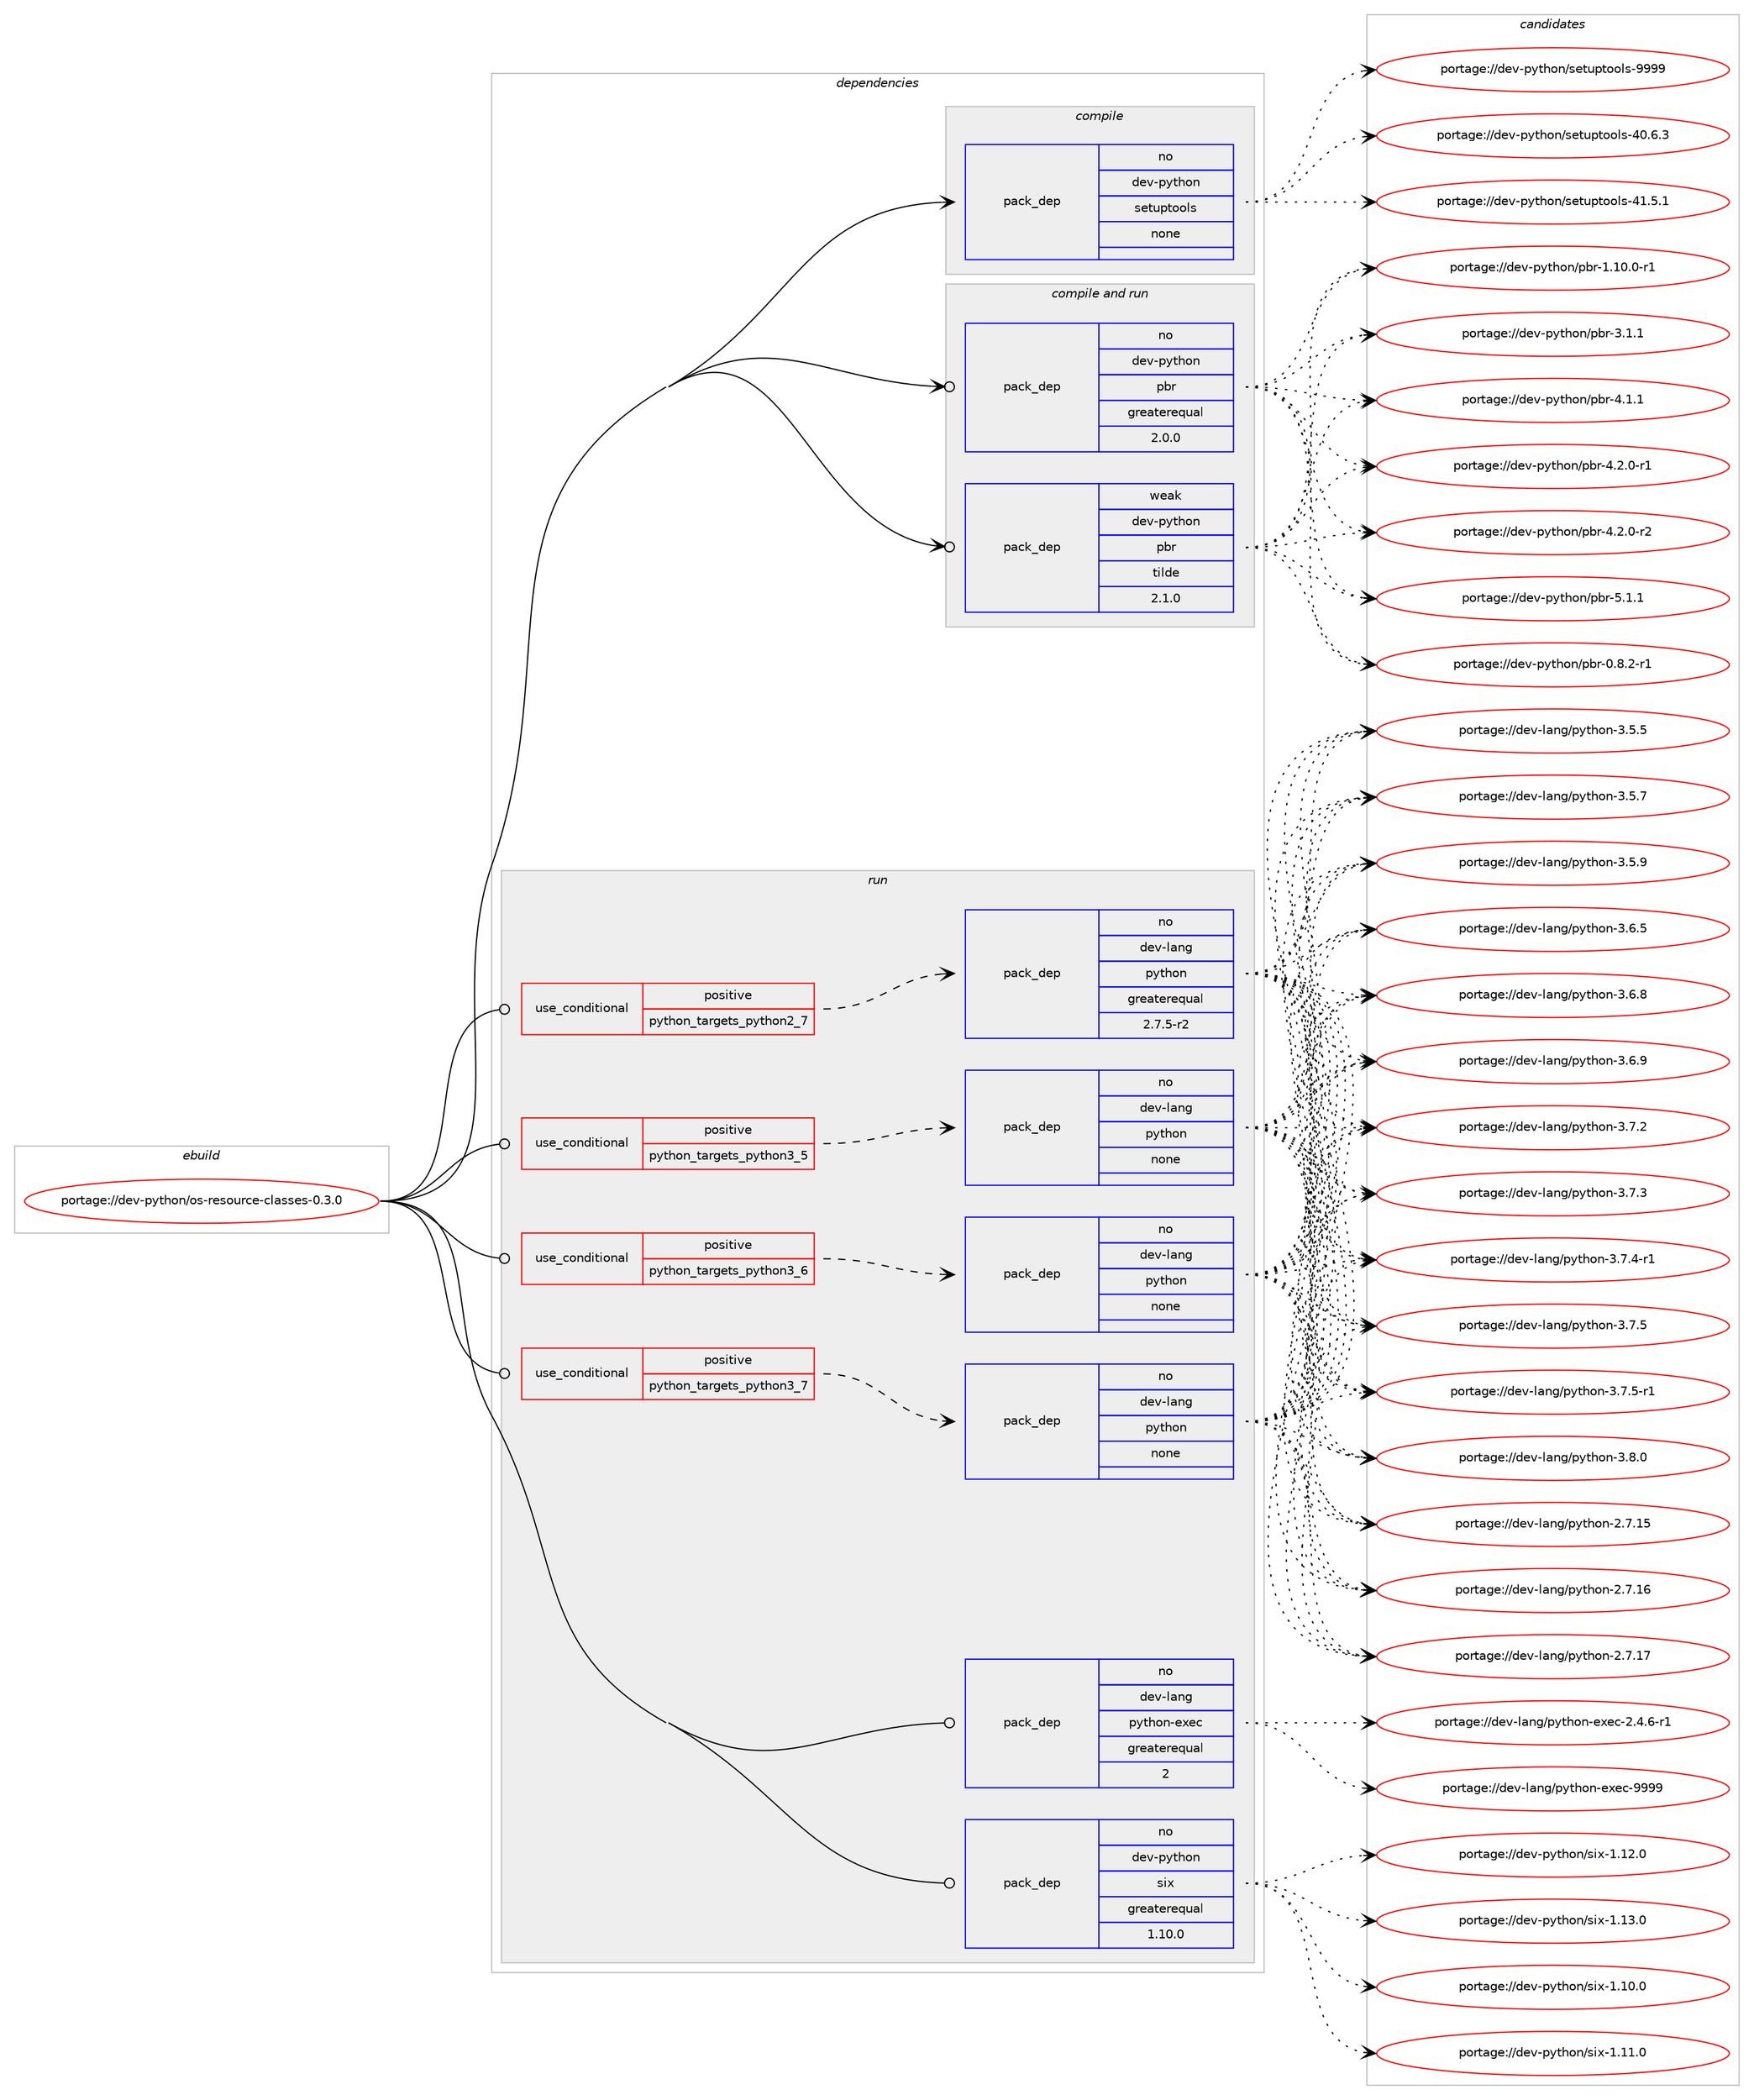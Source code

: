 digraph prolog {

# *************
# Graph options
# *************

newrank=true;
concentrate=true;
compound=true;
graph [rankdir=LR,fontname=Helvetica,fontsize=10,ranksep=1.5];#, ranksep=2.5, nodesep=0.2];
edge  [arrowhead=vee];
node  [fontname=Helvetica,fontsize=10];

# **********
# The ebuild
# **********

subgraph cluster_leftcol {
color=gray;
rank=same;
label=<<i>ebuild</i>>;
id [label="portage://dev-python/os-resource-classes-0.3.0", color=red, width=4, href="../dev-python/os-resource-classes-0.3.0.svg"];
}

# ****************
# The dependencies
# ****************

subgraph cluster_midcol {
color=gray;
label=<<i>dependencies</i>>;
subgraph cluster_compile {
fillcolor="#eeeeee";
style=filled;
label=<<i>compile</i>>;
subgraph pack116886 {
dependency153123 [label=<<TABLE BORDER="0" CELLBORDER="1" CELLSPACING="0" CELLPADDING="4" WIDTH="220"><TR><TD ROWSPAN="6" CELLPADDING="30">pack_dep</TD></TR><TR><TD WIDTH="110">no</TD></TR><TR><TD>dev-python</TD></TR><TR><TD>setuptools</TD></TR><TR><TD>none</TD></TR><TR><TD></TD></TR></TABLE>>, shape=none, color=blue];
}
id:e -> dependency153123:w [weight=20,style="solid",arrowhead="vee"];
}
subgraph cluster_compileandrun {
fillcolor="#eeeeee";
style=filled;
label=<<i>compile and run</i>>;
subgraph pack116887 {
dependency153124 [label=<<TABLE BORDER="0" CELLBORDER="1" CELLSPACING="0" CELLPADDING="4" WIDTH="220"><TR><TD ROWSPAN="6" CELLPADDING="30">pack_dep</TD></TR><TR><TD WIDTH="110">no</TD></TR><TR><TD>dev-python</TD></TR><TR><TD>pbr</TD></TR><TR><TD>greaterequal</TD></TR><TR><TD>2.0.0</TD></TR></TABLE>>, shape=none, color=blue];
}
id:e -> dependency153124:w [weight=20,style="solid",arrowhead="odotvee"];
subgraph pack116888 {
dependency153125 [label=<<TABLE BORDER="0" CELLBORDER="1" CELLSPACING="0" CELLPADDING="4" WIDTH="220"><TR><TD ROWSPAN="6" CELLPADDING="30">pack_dep</TD></TR><TR><TD WIDTH="110">weak</TD></TR><TR><TD>dev-python</TD></TR><TR><TD>pbr</TD></TR><TR><TD>tilde</TD></TR><TR><TD>2.1.0</TD></TR></TABLE>>, shape=none, color=blue];
}
id:e -> dependency153125:w [weight=20,style="solid",arrowhead="odotvee"];
}
subgraph cluster_run {
fillcolor="#eeeeee";
style=filled;
label=<<i>run</i>>;
subgraph cond32908 {
dependency153126 [label=<<TABLE BORDER="0" CELLBORDER="1" CELLSPACING="0" CELLPADDING="4"><TR><TD ROWSPAN="3" CELLPADDING="10">use_conditional</TD></TR><TR><TD>positive</TD></TR><TR><TD>python_targets_python2_7</TD></TR></TABLE>>, shape=none, color=red];
subgraph pack116889 {
dependency153127 [label=<<TABLE BORDER="0" CELLBORDER="1" CELLSPACING="0" CELLPADDING="4" WIDTH="220"><TR><TD ROWSPAN="6" CELLPADDING="30">pack_dep</TD></TR><TR><TD WIDTH="110">no</TD></TR><TR><TD>dev-lang</TD></TR><TR><TD>python</TD></TR><TR><TD>greaterequal</TD></TR><TR><TD>2.7.5-r2</TD></TR></TABLE>>, shape=none, color=blue];
}
dependency153126:e -> dependency153127:w [weight=20,style="dashed",arrowhead="vee"];
}
id:e -> dependency153126:w [weight=20,style="solid",arrowhead="odot"];
subgraph cond32909 {
dependency153128 [label=<<TABLE BORDER="0" CELLBORDER="1" CELLSPACING="0" CELLPADDING="4"><TR><TD ROWSPAN="3" CELLPADDING="10">use_conditional</TD></TR><TR><TD>positive</TD></TR><TR><TD>python_targets_python3_5</TD></TR></TABLE>>, shape=none, color=red];
subgraph pack116890 {
dependency153129 [label=<<TABLE BORDER="0" CELLBORDER="1" CELLSPACING="0" CELLPADDING="4" WIDTH="220"><TR><TD ROWSPAN="6" CELLPADDING="30">pack_dep</TD></TR><TR><TD WIDTH="110">no</TD></TR><TR><TD>dev-lang</TD></TR><TR><TD>python</TD></TR><TR><TD>none</TD></TR><TR><TD></TD></TR></TABLE>>, shape=none, color=blue];
}
dependency153128:e -> dependency153129:w [weight=20,style="dashed",arrowhead="vee"];
}
id:e -> dependency153128:w [weight=20,style="solid",arrowhead="odot"];
subgraph cond32910 {
dependency153130 [label=<<TABLE BORDER="0" CELLBORDER="1" CELLSPACING="0" CELLPADDING="4"><TR><TD ROWSPAN="3" CELLPADDING="10">use_conditional</TD></TR><TR><TD>positive</TD></TR><TR><TD>python_targets_python3_6</TD></TR></TABLE>>, shape=none, color=red];
subgraph pack116891 {
dependency153131 [label=<<TABLE BORDER="0" CELLBORDER="1" CELLSPACING="0" CELLPADDING="4" WIDTH="220"><TR><TD ROWSPAN="6" CELLPADDING="30">pack_dep</TD></TR><TR><TD WIDTH="110">no</TD></TR><TR><TD>dev-lang</TD></TR><TR><TD>python</TD></TR><TR><TD>none</TD></TR><TR><TD></TD></TR></TABLE>>, shape=none, color=blue];
}
dependency153130:e -> dependency153131:w [weight=20,style="dashed",arrowhead="vee"];
}
id:e -> dependency153130:w [weight=20,style="solid",arrowhead="odot"];
subgraph cond32911 {
dependency153132 [label=<<TABLE BORDER="0" CELLBORDER="1" CELLSPACING="0" CELLPADDING="4"><TR><TD ROWSPAN="3" CELLPADDING="10">use_conditional</TD></TR><TR><TD>positive</TD></TR><TR><TD>python_targets_python3_7</TD></TR></TABLE>>, shape=none, color=red];
subgraph pack116892 {
dependency153133 [label=<<TABLE BORDER="0" CELLBORDER="1" CELLSPACING="0" CELLPADDING="4" WIDTH="220"><TR><TD ROWSPAN="6" CELLPADDING="30">pack_dep</TD></TR><TR><TD WIDTH="110">no</TD></TR><TR><TD>dev-lang</TD></TR><TR><TD>python</TD></TR><TR><TD>none</TD></TR><TR><TD></TD></TR></TABLE>>, shape=none, color=blue];
}
dependency153132:e -> dependency153133:w [weight=20,style="dashed",arrowhead="vee"];
}
id:e -> dependency153132:w [weight=20,style="solid",arrowhead="odot"];
subgraph pack116893 {
dependency153134 [label=<<TABLE BORDER="0" CELLBORDER="1" CELLSPACING="0" CELLPADDING="4" WIDTH="220"><TR><TD ROWSPAN="6" CELLPADDING="30">pack_dep</TD></TR><TR><TD WIDTH="110">no</TD></TR><TR><TD>dev-lang</TD></TR><TR><TD>python-exec</TD></TR><TR><TD>greaterequal</TD></TR><TR><TD>2</TD></TR></TABLE>>, shape=none, color=blue];
}
id:e -> dependency153134:w [weight=20,style="solid",arrowhead="odot"];
subgraph pack116894 {
dependency153135 [label=<<TABLE BORDER="0" CELLBORDER="1" CELLSPACING="0" CELLPADDING="4" WIDTH="220"><TR><TD ROWSPAN="6" CELLPADDING="30">pack_dep</TD></TR><TR><TD WIDTH="110">no</TD></TR><TR><TD>dev-python</TD></TR><TR><TD>six</TD></TR><TR><TD>greaterequal</TD></TR><TR><TD>1.10.0</TD></TR></TABLE>>, shape=none, color=blue];
}
id:e -> dependency153135:w [weight=20,style="solid",arrowhead="odot"];
}
}

# **************
# The candidates
# **************

subgraph cluster_choices {
rank=same;
color=gray;
label=<<i>candidates</i>>;

subgraph choice116886 {
color=black;
nodesep=1;
choiceportage100101118451121211161041111104711510111611711211611111110811545524846544651 [label="portage://dev-python/setuptools-40.6.3", color=red, width=4,href="../dev-python/setuptools-40.6.3.svg"];
choiceportage100101118451121211161041111104711510111611711211611111110811545524946534649 [label="portage://dev-python/setuptools-41.5.1", color=red, width=4,href="../dev-python/setuptools-41.5.1.svg"];
choiceportage10010111845112121116104111110471151011161171121161111111081154557575757 [label="portage://dev-python/setuptools-9999", color=red, width=4,href="../dev-python/setuptools-9999.svg"];
dependency153123:e -> choiceportage100101118451121211161041111104711510111611711211611111110811545524846544651:w [style=dotted,weight="100"];
dependency153123:e -> choiceportage100101118451121211161041111104711510111611711211611111110811545524946534649:w [style=dotted,weight="100"];
dependency153123:e -> choiceportage10010111845112121116104111110471151011161171121161111111081154557575757:w [style=dotted,weight="100"];
}
subgraph choice116887 {
color=black;
nodesep=1;
choiceportage1001011184511212111610411111047112981144548465646504511449 [label="portage://dev-python/pbr-0.8.2-r1", color=red, width=4,href="../dev-python/pbr-0.8.2-r1.svg"];
choiceportage100101118451121211161041111104711298114454946494846484511449 [label="portage://dev-python/pbr-1.10.0-r1", color=red, width=4,href="../dev-python/pbr-1.10.0-r1.svg"];
choiceportage100101118451121211161041111104711298114455146494649 [label="portage://dev-python/pbr-3.1.1", color=red, width=4,href="../dev-python/pbr-3.1.1.svg"];
choiceportage100101118451121211161041111104711298114455246494649 [label="portage://dev-python/pbr-4.1.1", color=red, width=4,href="../dev-python/pbr-4.1.1.svg"];
choiceportage1001011184511212111610411111047112981144552465046484511449 [label="portage://dev-python/pbr-4.2.0-r1", color=red, width=4,href="../dev-python/pbr-4.2.0-r1.svg"];
choiceportage1001011184511212111610411111047112981144552465046484511450 [label="portage://dev-python/pbr-4.2.0-r2", color=red, width=4,href="../dev-python/pbr-4.2.0-r2.svg"];
choiceportage100101118451121211161041111104711298114455346494649 [label="portage://dev-python/pbr-5.1.1", color=red, width=4,href="../dev-python/pbr-5.1.1.svg"];
dependency153124:e -> choiceportage1001011184511212111610411111047112981144548465646504511449:w [style=dotted,weight="100"];
dependency153124:e -> choiceportage100101118451121211161041111104711298114454946494846484511449:w [style=dotted,weight="100"];
dependency153124:e -> choiceportage100101118451121211161041111104711298114455146494649:w [style=dotted,weight="100"];
dependency153124:e -> choiceportage100101118451121211161041111104711298114455246494649:w [style=dotted,weight="100"];
dependency153124:e -> choiceportage1001011184511212111610411111047112981144552465046484511449:w [style=dotted,weight="100"];
dependency153124:e -> choiceportage1001011184511212111610411111047112981144552465046484511450:w [style=dotted,weight="100"];
dependency153124:e -> choiceportage100101118451121211161041111104711298114455346494649:w [style=dotted,weight="100"];
}
subgraph choice116888 {
color=black;
nodesep=1;
choiceportage1001011184511212111610411111047112981144548465646504511449 [label="portage://dev-python/pbr-0.8.2-r1", color=red, width=4,href="../dev-python/pbr-0.8.2-r1.svg"];
choiceportage100101118451121211161041111104711298114454946494846484511449 [label="portage://dev-python/pbr-1.10.0-r1", color=red, width=4,href="../dev-python/pbr-1.10.0-r1.svg"];
choiceportage100101118451121211161041111104711298114455146494649 [label="portage://dev-python/pbr-3.1.1", color=red, width=4,href="../dev-python/pbr-3.1.1.svg"];
choiceportage100101118451121211161041111104711298114455246494649 [label="portage://dev-python/pbr-4.1.1", color=red, width=4,href="../dev-python/pbr-4.1.1.svg"];
choiceportage1001011184511212111610411111047112981144552465046484511449 [label="portage://dev-python/pbr-4.2.0-r1", color=red, width=4,href="../dev-python/pbr-4.2.0-r1.svg"];
choiceportage1001011184511212111610411111047112981144552465046484511450 [label="portage://dev-python/pbr-4.2.0-r2", color=red, width=4,href="../dev-python/pbr-4.2.0-r2.svg"];
choiceportage100101118451121211161041111104711298114455346494649 [label="portage://dev-python/pbr-5.1.1", color=red, width=4,href="../dev-python/pbr-5.1.1.svg"];
dependency153125:e -> choiceportage1001011184511212111610411111047112981144548465646504511449:w [style=dotted,weight="100"];
dependency153125:e -> choiceportage100101118451121211161041111104711298114454946494846484511449:w [style=dotted,weight="100"];
dependency153125:e -> choiceportage100101118451121211161041111104711298114455146494649:w [style=dotted,weight="100"];
dependency153125:e -> choiceportage100101118451121211161041111104711298114455246494649:w [style=dotted,weight="100"];
dependency153125:e -> choiceportage1001011184511212111610411111047112981144552465046484511449:w [style=dotted,weight="100"];
dependency153125:e -> choiceportage1001011184511212111610411111047112981144552465046484511450:w [style=dotted,weight="100"];
dependency153125:e -> choiceportage100101118451121211161041111104711298114455346494649:w [style=dotted,weight="100"];
}
subgraph choice116889 {
color=black;
nodesep=1;
choiceportage10010111845108971101034711212111610411111045504655464953 [label="portage://dev-lang/python-2.7.15", color=red, width=4,href="../dev-lang/python-2.7.15.svg"];
choiceportage10010111845108971101034711212111610411111045504655464954 [label="portage://dev-lang/python-2.7.16", color=red, width=4,href="../dev-lang/python-2.7.16.svg"];
choiceportage10010111845108971101034711212111610411111045504655464955 [label="portage://dev-lang/python-2.7.17", color=red, width=4,href="../dev-lang/python-2.7.17.svg"];
choiceportage100101118451089711010347112121116104111110455146534653 [label="portage://dev-lang/python-3.5.5", color=red, width=4,href="../dev-lang/python-3.5.5.svg"];
choiceportage100101118451089711010347112121116104111110455146534655 [label="portage://dev-lang/python-3.5.7", color=red, width=4,href="../dev-lang/python-3.5.7.svg"];
choiceportage100101118451089711010347112121116104111110455146534657 [label="portage://dev-lang/python-3.5.9", color=red, width=4,href="../dev-lang/python-3.5.9.svg"];
choiceportage100101118451089711010347112121116104111110455146544653 [label="portage://dev-lang/python-3.6.5", color=red, width=4,href="../dev-lang/python-3.6.5.svg"];
choiceportage100101118451089711010347112121116104111110455146544656 [label="portage://dev-lang/python-3.6.8", color=red, width=4,href="../dev-lang/python-3.6.8.svg"];
choiceportage100101118451089711010347112121116104111110455146544657 [label="portage://dev-lang/python-3.6.9", color=red, width=4,href="../dev-lang/python-3.6.9.svg"];
choiceportage100101118451089711010347112121116104111110455146554650 [label="portage://dev-lang/python-3.7.2", color=red, width=4,href="../dev-lang/python-3.7.2.svg"];
choiceportage100101118451089711010347112121116104111110455146554651 [label="portage://dev-lang/python-3.7.3", color=red, width=4,href="../dev-lang/python-3.7.3.svg"];
choiceportage1001011184510897110103471121211161041111104551465546524511449 [label="portage://dev-lang/python-3.7.4-r1", color=red, width=4,href="../dev-lang/python-3.7.4-r1.svg"];
choiceportage100101118451089711010347112121116104111110455146554653 [label="portage://dev-lang/python-3.7.5", color=red, width=4,href="../dev-lang/python-3.7.5.svg"];
choiceportage1001011184510897110103471121211161041111104551465546534511449 [label="portage://dev-lang/python-3.7.5-r1", color=red, width=4,href="../dev-lang/python-3.7.5-r1.svg"];
choiceportage100101118451089711010347112121116104111110455146564648 [label="portage://dev-lang/python-3.8.0", color=red, width=4,href="../dev-lang/python-3.8.0.svg"];
dependency153127:e -> choiceportage10010111845108971101034711212111610411111045504655464953:w [style=dotted,weight="100"];
dependency153127:e -> choiceportage10010111845108971101034711212111610411111045504655464954:w [style=dotted,weight="100"];
dependency153127:e -> choiceportage10010111845108971101034711212111610411111045504655464955:w [style=dotted,weight="100"];
dependency153127:e -> choiceportage100101118451089711010347112121116104111110455146534653:w [style=dotted,weight="100"];
dependency153127:e -> choiceportage100101118451089711010347112121116104111110455146534655:w [style=dotted,weight="100"];
dependency153127:e -> choiceportage100101118451089711010347112121116104111110455146534657:w [style=dotted,weight="100"];
dependency153127:e -> choiceportage100101118451089711010347112121116104111110455146544653:w [style=dotted,weight="100"];
dependency153127:e -> choiceportage100101118451089711010347112121116104111110455146544656:w [style=dotted,weight="100"];
dependency153127:e -> choiceportage100101118451089711010347112121116104111110455146544657:w [style=dotted,weight="100"];
dependency153127:e -> choiceportage100101118451089711010347112121116104111110455146554650:w [style=dotted,weight="100"];
dependency153127:e -> choiceportage100101118451089711010347112121116104111110455146554651:w [style=dotted,weight="100"];
dependency153127:e -> choiceportage1001011184510897110103471121211161041111104551465546524511449:w [style=dotted,weight="100"];
dependency153127:e -> choiceportage100101118451089711010347112121116104111110455146554653:w [style=dotted,weight="100"];
dependency153127:e -> choiceportage1001011184510897110103471121211161041111104551465546534511449:w [style=dotted,weight="100"];
dependency153127:e -> choiceportage100101118451089711010347112121116104111110455146564648:w [style=dotted,weight="100"];
}
subgraph choice116890 {
color=black;
nodesep=1;
choiceportage10010111845108971101034711212111610411111045504655464953 [label="portage://dev-lang/python-2.7.15", color=red, width=4,href="../dev-lang/python-2.7.15.svg"];
choiceportage10010111845108971101034711212111610411111045504655464954 [label="portage://dev-lang/python-2.7.16", color=red, width=4,href="../dev-lang/python-2.7.16.svg"];
choiceportage10010111845108971101034711212111610411111045504655464955 [label="portage://dev-lang/python-2.7.17", color=red, width=4,href="../dev-lang/python-2.7.17.svg"];
choiceportage100101118451089711010347112121116104111110455146534653 [label="portage://dev-lang/python-3.5.5", color=red, width=4,href="../dev-lang/python-3.5.5.svg"];
choiceportage100101118451089711010347112121116104111110455146534655 [label="portage://dev-lang/python-3.5.7", color=red, width=4,href="../dev-lang/python-3.5.7.svg"];
choiceportage100101118451089711010347112121116104111110455146534657 [label="portage://dev-lang/python-3.5.9", color=red, width=4,href="../dev-lang/python-3.5.9.svg"];
choiceportage100101118451089711010347112121116104111110455146544653 [label="portage://dev-lang/python-3.6.5", color=red, width=4,href="../dev-lang/python-3.6.5.svg"];
choiceportage100101118451089711010347112121116104111110455146544656 [label="portage://dev-lang/python-3.6.8", color=red, width=4,href="../dev-lang/python-3.6.8.svg"];
choiceportage100101118451089711010347112121116104111110455146544657 [label="portage://dev-lang/python-3.6.9", color=red, width=4,href="../dev-lang/python-3.6.9.svg"];
choiceportage100101118451089711010347112121116104111110455146554650 [label="portage://dev-lang/python-3.7.2", color=red, width=4,href="../dev-lang/python-3.7.2.svg"];
choiceportage100101118451089711010347112121116104111110455146554651 [label="portage://dev-lang/python-3.7.3", color=red, width=4,href="../dev-lang/python-3.7.3.svg"];
choiceportage1001011184510897110103471121211161041111104551465546524511449 [label="portage://dev-lang/python-3.7.4-r1", color=red, width=4,href="../dev-lang/python-3.7.4-r1.svg"];
choiceportage100101118451089711010347112121116104111110455146554653 [label="portage://dev-lang/python-3.7.5", color=red, width=4,href="../dev-lang/python-3.7.5.svg"];
choiceportage1001011184510897110103471121211161041111104551465546534511449 [label="portage://dev-lang/python-3.7.5-r1", color=red, width=4,href="../dev-lang/python-3.7.5-r1.svg"];
choiceportage100101118451089711010347112121116104111110455146564648 [label="portage://dev-lang/python-3.8.0", color=red, width=4,href="../dev-lang/python-3.8.0.svg"];
dependency153129:e -> choiceportage10010111845108971101034711212111610411111045504655464953:w [style=dotted,weight="100"];
dependency153129:e -> choiceportage10010111845108971101034711212111610411111045504655464954:w [style=dotted,weight="100"];
dependency153129:e -> choiceportage10010111845108971101034711212111610411111045504655464955:w [style=dotted,weight="100"];
dependency153129:e -> choiceportage100101118451089711010347112121116104111110455146534653:w [style=dotted,weight="100"];
dependency153129:e -> choiceportage100101118451089711010347112121116104111110455146534655:w [style=dotted,weight="100"];
dependency153129:e -> choiceportage100101118451089711010347112121116104111110455146534657:w [style=dotted,weight="100"];
dependency153129:e -> choiceportage100101118451089711010347112121116104111110455146544653:w [style=dotted,weight="100"];
dependency153129:e -> choiceportage100101118451089711010347112121116104111110455146544656:w [style=dotted,weight="100"];
dependency153129:e -> choiceportage100101118451089711010347112121116104111110455146544657:w [style=dotted,weight="100"];
dependency153129:e -> choiceportage100101118451089711010347112121116104111110455146554650:w [style=dotted,weight="100"];
dependency153129:e -> choiceportage100101118451089711010347112121116104111110455146554651:w [style=dotted,weight="100"];
dependency153129:e -> choiceportage1001011184510897110103471121211161041111104551465546524511449:w [style=dotted,weight="100"];
dependency153129:e -> choiceportage100101118451089711010347112121116104111110455146554653:w [style=dotted,weight="100"];
dependency153129:e -> choiceportage1001011184510897110103471121211161041111104551465546534511449:w [style=dotted,weight="100"];
dependency153129:e -> choiceportage100101118451089711010347112121116104111110455146564648:w [style=dotted,weight="100"];
}
subgraph choice116891 {
color=black;
nodesep=1;
choiceportage10010111845108971101034711212111610411111045504655464953 [label="portage://dev-lang/python-2.7.15", color=red, width=4,href="../dev-lang/python-2.7.15.svg"];
choiceportage10010111845108971101034711212111610411111045504655464954 [label="portage://dev-lang/python-2.7.16", color=red, width=4,href="../dev-lang/python-2.7.16.svg"];
choiceportage10010111845108971101034711212111610411111045504655464955 [label="portage://dev-lang/python-2.7.17", color=red, width=4,href="../dev-lang/python-2.7.17.svg"];
choiceportage100101118451089711010347112121116104111110455146534653 [label="portage://dev-lang/python-3.5.5", color=red, width=4,href="../dev-lang/python-3.5.5.svg"];
choiceportage100101118451089711010347112121116104111110455146534655 [label="portage://dev-lang/python-3.5.7", color=red, width=4,href="../dev-lang/python-3.5.7.svg"];
choiceportage100101118451089711010347112121116104111110455146534657 [label="portage://dev-lang/python-3.5.9", color=red, width=4,href="../dev-lang/python-3.5.9.svg"];
choiceportage100101118451089711010347112121116104111110455146544653 [label="portage://dev-lang/python-3.6.5", color=red, width=4,href="../dev-lang/python-3.6.5.svg"];
choiceportage100101118451089711010347112121116104111110455146544656 [label="portage://dev-lang/python-3.6.8", color=red, width=4,href="../dev-lang/python-3.6.8.svg"];
choiceportage100101118451089711010347112121116104111110455146544657 [label="portage://dev-lang/python-3.6.9", color=red, width=4,href="../dev-lang/python-3.6.9.svg"];
choiceportage100101118451089711010347112121116104111110455146554650 [label="portage://dev-lang/python-3.7.2", color=red, width=4,href="../dev-lang/python-3.7.2.svg"];
choiceportage100101118451089711010347112121116104111110455146554651 [label="portage://dev-lang/python-3.7.3", color=red, width=4,href="../dev-lang/python-3.7.3.svg"];
choiceportage1001011184510897110103471121211161041111104551465546524511449 [label="portage://dev-lang/python-3.7.4-r1", color=red, width=4,href="../dev-lang/python-3.7.4-r1.svg"];
choiceportage100101118451089711010347112121116104111110455146554653 [label="portage://dev-lang/python-3.7.5", color=red, width=4,href="../dev-lang/python-3.7.5.svg"];
choiceportage1001011184510897110103471121211161041111104551465546534511449 [label="portage://dev-lang/python-3.7.5-r1", color=red, width=4,href="../dev-lang/python-3.7.5-r1.svg"];
choiceportage100101118451089711010347112121116104111110455146564648 [label="portage://dev-lang/python-3.8.0", color=red, width=4,href="../dev-lang/python-3.8.0.svg"];
dependency153131:e -> choiceportage10010111845108971101034711212111610411111045504655464953:w [style=dotted,weight="100"];
dependency153131:e -> choiceportage10010111845108971101034711212111610411111045504655464954:w [style=dotted,weight="100"];
dependency153131:e -> choiceportage10010111845108971101034711212111610411111045504655464955:w [style=dotted,weight="100"];
dependency153131:e -> choiceportage100101118451089711010347112121116104111110455146534653:w [style=dotted,weight="100"];
dependency153131:e -> choiceportage100101118451089711010347112121116104111110455146534655:w [style=dotted,weight="100"];
dependency153131:e -> choiceportage100101118451089711010347112121116104111110455146534657:w [style=dotted,weight="100"];
dependency153131:e -> choiceportage100101118451089711010347112121116104111110455146544653:w [style=dotted,weight="100"];
dependency153131:e -> choiceportage100101118451089711010347112121116104111110455146544656:w [style=dotted,weight="100"];
dependency153131:e -> choiceportage100101118451089711010347112121116104111110455146544657:w [style=dotted,weight="100"];
dependency153131:e -> choiceportage100101118451089711010347112121116104111110455146554650:w [style=dotted,weight="100"];
dependency153131:e -> choiceportage100101118451089711010347112121116104111110455146554651:w [style=dotted,weight="100"];
dependency153131:e -> choiceportage1001011184510897110103471121211161041111104551465546524511449:w [style=dotted,weight="100"];
dependency153131:e -> choiceportage100101118451089711010347112121116104111110455146554653:w [style=dotted,weight="100"];
dependency153131:e -> choiceportage1001011184510897110103471121211161041111104551465546534511449:w [style=dotted,weight="100"];
dependency153131:e -> choiceportage100101118451089711010347112121116104111110455146564648:w [style=dotted,weight="100"];
}
subgraph choice116892 {
color=black;
nodesep=1;
choiceportage10010111845108971101034711212111610411111045504655464953 [label="portage://dev-lang/python-2.7.15", color=red, width=4,href="../dev-lang/python-2.7.15.svg"];
choiceportage10010111845108971101034711212111610411111045504655464954 [label="portage://dev-lang/python-2.7.16", color=red, width=4,href="../dev-lang/python-2.7.16.svg"];
choiceportage10010111845108971101034711212111610411111045504655464955 [label="portage://dev-lang/python-2.7.17", color=red, width=4,href="../dev-lang/python-2.7.17.svg"];
choiceportage100101118451089711010347112121116104111110455146534653 [label="portage://dev-lang/python-3.5.5", color=red, width=4,href="../dev-lang/python-3.5.5.svg"];
choiceportage100101118451089711010347112121116104111110455146534655 [label="portage://dev-lang/python-3.5.7", color=red, width=4,href="../dev-lang/python-3.5.7.svg"];
choiceportage100101118451089711010347112121116104111110455146534657 [label="portage://dev-lang/python-3.5.9", color=red, width=4,href="../dev-lang/python-3.5.9.svg"];
choiceportage100101118451089711010347112121116104111110455146544653 [label="portage://dev-lang/python-3.6.5", color=red, width=4,href="../dev-lang/python-3.6.5.svg"];
choiceportage100101118451089711010347112121116104111110455146544656 [label="portage://dev-lang/python-3.6.8", color=red, width=4,href="../dev-lang/python-3.6.8.svg"];
choiceportage100101118451089711010347112121116104111110455146544657 [label="portage://dev-lang/python-3.6.9", color=red, width=4,href="../dev-lang/python-3.6.9.svg"];
choiceportage100101118451089711010347112121116104111110455146554650 [label="portage://dev-lang/python-3.7.2", color=red, width=4,href="../dev-lang/python-3.7.2.svg"];
choiceportage100101118451089711010347112121116104111110455146554651 [label="portage://dev-lang/python-3.7.3", color=red, width=4,href="../dev-lang/python-3.7.3.svg"];
choiceportage1001011184510897110103471121211161041111104551465546524511449 [label="portage://dev-lang/python-3.7.4-r1", color=red, width=4,href="../dev-lang/python-3.7.4-r1.svg"];
choiceportage100101118451089711010347112121116104111110455146554653 [label="portage://dev-lang/python-3.7.5", color=red, width=4,href="../dev-lang/python-3.7.5.svg"];
choiceportage1001011184510897110103471121211161041111104551465546534511449 [label="portage://dev-lang/python-3.7.5-r1", color=red, width=4,href="../dev-lang/python-3.7.5-r1.svg"];
choiceportage100101118451089711010347112121116104111110455146564648 [label="portage://dev-lang/python-3.8.0", color=red, width=4,href="../dev-lang/python-3.8.0.svg"];
dependency153133:e -> choiceportage10010111845108971101034711212111610411111045504655464953:w [style=dotted,weight="100"];
dependency153133:e -> choiceportage10010111845108971101034711212111610411111045504655464954:w [style=dotted,weight="100"];
dependency153133:e -> choiceportage10010111845108971101034711212111610411111045504655464955:w [style=dotted,weight="100"];
dependency153133:e -> choiceportage100101118451089711010347112121116104111110455146534653:w [style=dotted,weight="100"];
dependency153133:e -> choiceportage100101118451089711010347112121116104111110455146534655:w [style=dotted,weight="100"];
dependency153133:e -> choiceportage100101118451089711010347112121116104111110455146534657:w [style=dotted,weight="100"];
dependency153133:e -> choiceportage100101118451089711010347112121116104111110455146544653:w [style=dotted,weight="100"];
dependency153133:e -> choiceportage100101118451089711010347112121116104111110455146544656:w [style=dotted,weight="100"];
dependency153133:e -> choiceportage100101118451089711010347112121116104111110455146544657:w [style=dotted,weight="100"];
dependency153133:e -> choiceportage100101118451089711010347112121116104111110455146554650:w [style=dotted,weight="100"];
dependency153133:e -> choiceportage100101118451089711010347112121116104111110455146554651:w [style=dotted,weight="100"];
dependency153133:e -> choiceportage1001011184510897110103471121211161041111104551465546524511449:w [style=dotted,weight="100"];
dependency153133:e -> choiceportage100101118451089711010347112121116104111110455146554653:w [style=dotted,weight="100"];
dependency153133:e -> choiceportage1001011184510897110103471121211161041111104551465546534511449:w [style=dotted,weight="100"];
dependency153133:e -> choiceportage100101118451089711010347112121116104111110455146564648:w [style=dotted,weight="100"];
}
subgraph choice116893 {
color=black;
nodesep=1;
choiceportage10010111845108971101034711212111610411111045101120101994550465246544511449 [label="portage://dev-lang/python-exec-2.4.6-r1", color=red, width=4,href="../dev-lang/python-exec-2.4.6-r1.svg"];
choiceportage10010111845108971101034711212111610411111045101120101994557575757 [label="portage://dev-lang/python-exec-9999", color=red, width=4,href="../dev-lang/python-exec-9999.svg"];
dependency153134:e -> choiceportage10010111845108971101034711212111610411111045101120101994550465246544511449:w [style=dotted,weight="100"];
dependency153134:e -> choiceportage10010111845108971101034711212111610411111045101120101994557575757:w [style=dotted,weight="100"];
}
subgraph choice116894 {
color=black;
nodesep=1;
choiceportage100101118451121211161041111104711510512045494649484648 [label="portage://dev-python/six-1.10.0", color=red, width=4,href="../dev-python/six-1.10.0.svg"];
choiceportage100101118451121211161041111104711510512045494649494648 [label="portage://dev-python/six-1.11.0", color=red, width=4,href="../dev-python/six-1.11.0.svg"];
choiceportage100101118451121211161041111104711510512045494649504648 [label="portage://dev-python/six-1.12.0", color=red, width=4,href="../dev-python/six-1.12.0.svg"];
choiceportage100101118451121211161041111104711510512045494649514648 [label="portage://dev-python/six-1.13.0", color=red, width=4,href="../dev-python/six-1.13.0.svg"];
dependency153135:e -> choiceportage100101118451121211161041111104711510512045494649484648:w [style=dotted,weight="100"];
dependency153135:e -> choiceportage100101118451121211161041111104711510512045494649494648:w [style=dotted,weight="100"];
dependency153135:e -> choiceportage100101118451121211161041111104711510512045494649504648:w [style=dotted,weight="100"];
dependency153135:e -> choiceportage100101118451121211161041111104711510512045494649514648:w [style=dotted,weight="100"];
}
}

}
